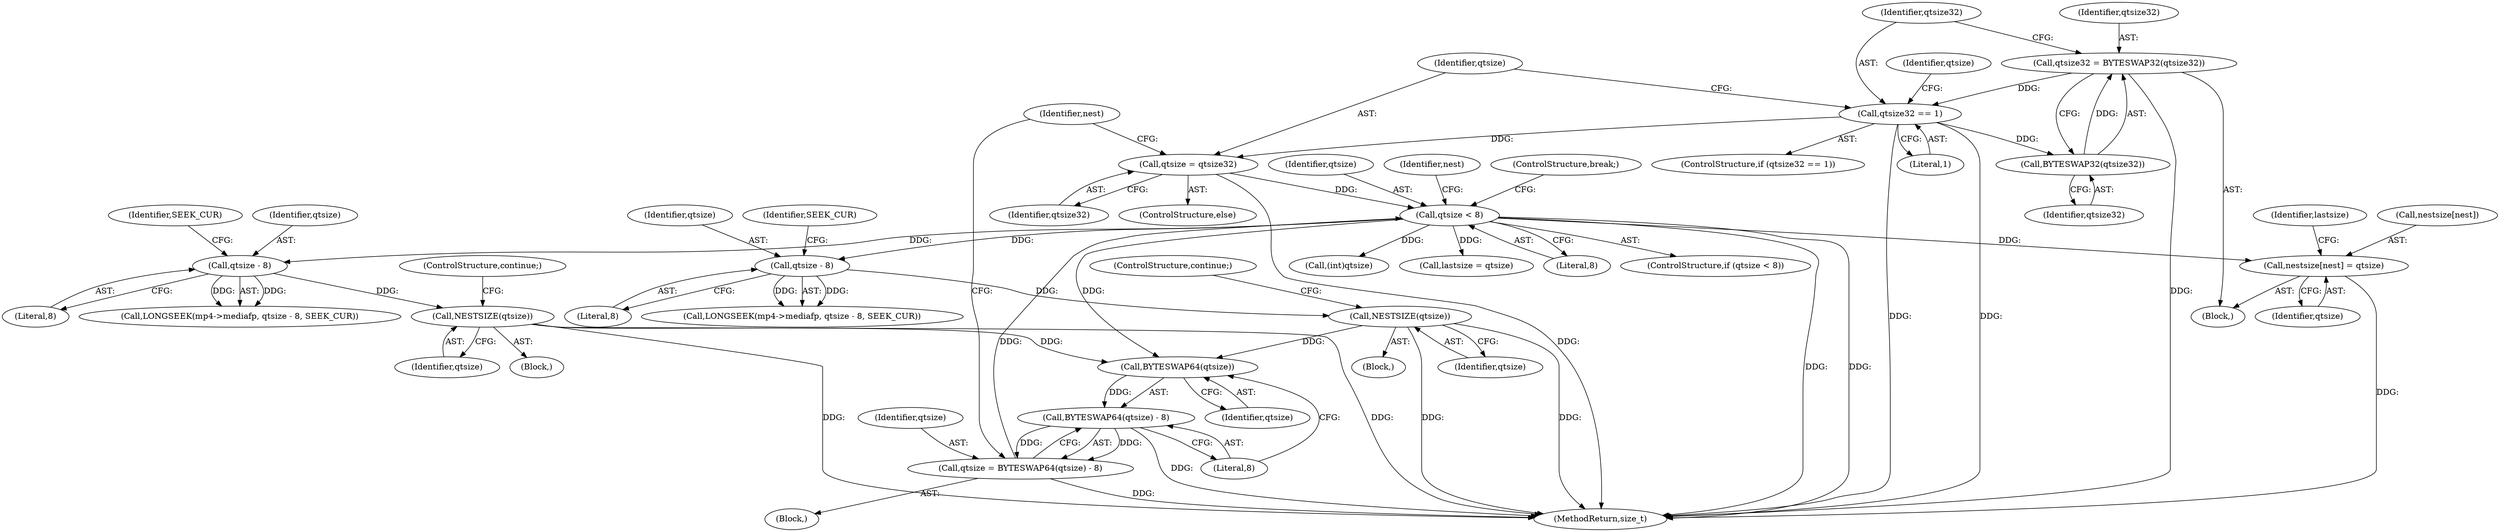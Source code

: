 digraph "1_gpmf-parser_341f12cd5b97ab419e53853ca00176457c9f1681_6@array" {
"1000238" [label="(Call,nestsize[nest] = qtsize)"];
"1000229" [label="(Call,qtsize < 8)"];
"1000216" [label="(Call,qtsize = BYTESWAP64(qtsize) - 8)"];
"1000218" [label="(Call,BYTESWAP64(qtsize) - 8)"];
"1000219" [label="(Call,BYTESWAP64(qtsize))"];
"1000409" [label="(Call,NESTSIZE(qtsize))"];
"1000405" [label="(Call,qtsize - 8)"];
"1000271" [label="(Call,NESTSIZE(qtsize))"];
"1000267" [label="(Call,qtsize - 8)"];
"1000223" [label="(Call,qtsize = qtsize32)"];
"1000204" [label="(Call,qtsize32 == 1)"];
"1000199" [label="(Call,qtsize32 = BYTESWAP32(qtsize32))"];
"1000201" [label="(Call,BYTESWAP32(qtsize32))"];
"1000361" [label="(Call,(int)qtsize)"];
"1000268" [label="(Identifier,qtsize)"];
"1000206" [label="(Literal,1)"];
"1000401" [label="(Call,LONGSEEK(mp4->mediafp, qtsize - 8, SEEK_CUR))"];
"1000220" [label="(Identifier,qtsize)"];
"1000244" [label="(Identifier,lastsize)"];
"1000219" [label="(Call,BYTESWAP64(qtsize))"];
"1000410" [label="(Identifier,qtsize)"];
"1000267" [label="(Call,qtsize - 8)"];
"1000405" [label="(Call,qtsize - 8)"];
"1000204" [label="(Call,qtsize32 == 1)"];
"1000243" [label="(Call,lastsize = qtsize)"];
"1000235" [label="(Identifier,nest)"];
"1000223" [label="(Call,qtsize = qtsize32)"];
"1000221" [label="(Literal,8)"];
"1000232" [label="(ControlStructure,break;)"];
"1000242" [label="(Identifier,qtsize)"];
"1000199" [label="(Call,qtsize32 = BYTESWAP32(qtsize32))"];
"1000225" [label="(Identifier,qtsize32)"];
"1000270" [label="(Identifier,SEEK_CUR)"];
"1000205" [label="(Identifier,qtsize32)"];
"1000207" [label="(Block,)"];
"1000178" [label="(Block,)"];
"1000230" [label="(Identifier,qtsize)"];
"1000407" [label="(Literal,8)"];
"1000411" [label="(ControlStructure,continue;)"];
"1000408" [label="(Identifier,SEEK_CUR)"];
"1000262" [label="(Block,)"];
"1000406" [label="(Identifier,qtsize)"];
"1000272" [label="(Identifier,qtsize)"];
"1000263" [label="(Call,LONGSEEK(mp4->mediafp, qtsize - 8, SEEK_CUR))"];
"1000227" [label="(Identifier,nest)"];
"1000216" [label="(Call,qtsize = BYTESWAP64(qtsize) - 8)"];
"1000269" [label="(Literal,8)"];
"1000200" [label="(Identifier,qtsize32)"];
"1000400" [label="(Block,)"];
"1000238" [label="(Call,nestsize[nest] = qtsize)"];
"1000224" [label="(Identifier,qtsize)"];
"1000231" [label="(Literal,8)"];
"1000239" [label="(Call,nestsize[nest])"];
"1000217" [label="(Identifier,qtsize)"];
"1000222" [label="(ControlStructure,else)"];
"1000210" [label="(Identifier,qtsize)"];
"1000228" [label="(ControlStructure,if (qtsize < 8))"];
"1000273" [label="(ControlStructure,continue;)"];
"1000218" [label="(Call,BYTESWAP64(qtsize) - 8)"];
"1000201" [label="(Call,BYTESWAP32(qtsize32))"];
"1000271" [label="(Call,NESTSIZE(qtsize))"];
"1000203" [label="(ControlStructure,if (qtsize32 == 1))"];
"1000423" [label="(MethodReturn,size_t)"];
"1000202" [label="(Identifier,qtsize32)"];
"1000409" [label="(Call,NESTSIZE(qtsize))"];
"1000229" [label="(Call,qtsize < 8)"];
"1000238" -> "1000178"  [label="AST: "];
"1000238" -> "1000242"  [label="CFG: "];
"1000239" -> "1000238"  [label="AST: "];
"1000242" -> "1000238"  [label="AST: "];
"1000244" -> "1000238"  [label="CFG: "];
"1000238" -> "1000423"  [label="DDG: "];
"1000229" -> "1000238"  [label="DDG: "];
"1000229" -> "1000228"  [label="AST: "];
"1000229" -> "1000231"  [label="CFG: "];
"1000230" -> "1000229"  [label="AST: "];
"1000231" -> "1000229"  [label="AST: "];
"1000232" -> "1000229"  [label="CFG: "];
"1000235" -> "1000229"  [label="CFG: "];
"1000229" -> "1000423"  [label="DDG: "];
"1000229" -> "1000423"  [label="DDG: "];
"1000229" -> "1000219"  [label="DDG: "];
"1000216" -> "1000229"  [label="DDG: "];
"1000223" -> "1000229"  [label="DDG: "];
"1000229" -> "1000243"  [label="DDG: "];
"1000229" -> "1000267"  [label="DDG: "];
"1000229" -> "1000361"  [label="DDG: "];
"1000229" -> "1000405"  [label="DDG: "];
"1000216" -> "1000207"  [label="AST: "];
"1000216" -> "1000218"  [label="CFG: "];
"1000217" -> "1000216"  [label="AST: "];
"1000218" -> "1000216"  [label="AST: "];
"1000227" -> "1000216"  [label="CFG: "];
"1000216" -> "1000423"  [label="DDG: "];
"1000218" -> "1000216"  [label="DDG: "];
"1000218" -> "1000216"  [label="DDG: "];
"1000218" -> "1000221"  [label="CFG: "];
"1000219" -> "1000218"  [label="AST: "];
"1000221" -> "1000218"  [label="AST: "];
"1000218" -> "1000423"  [label="DDG: "];
"1000219" -> "1000218"  [label="DDG: "];
"1000219" -> "1000220"  [label="CFG: "];
"1000220" -> "1000219"  [label="AST: "];
"1000221" -> "1000219"  [label="CFG: "];
"1000409" -> "1000219"  [label="DDG: "];
"1000271" -> "1000219"  [label="DDG: "];
"1000409" -> "1000400"  [label="AST: "];
"1000409" -> "1000410"  [label="CFG: "];
"1000410" -> "1000409"  [label="AST: "];
"1000411" -> "1000409"  [label="CFG: "];
"1000409" -> "1000423"  [label="DDG: "];
"1000409" -> "1000423"  [label="DDG: "];
"1000405" -> "1000409"  [label="DDG: "];
"1000405" -> "1000401"  [label="AST: "];
"1000405" -> "1000407"  [label="CFG: "];
"1000406" -> "1000405"  [label="AST: "];
"1000407" -> "1000405"  [label="AST: "];
"1000408" -> "1000405"  [label="CFG: "];
"1000405" -> "1000401"  [label="DDG: "];
"1000405" -> "1000401"  [label="DDG: "];
"1000271" -> "1000262"  [label="AST: "];
"1000271" -> "1000272"  [label="CFG: "];
"1000272" -> "1000271"  [label="AST: "];
"1000273" -> "1000271"  [label="CFG: "];
"1000271" -> "1000423"  [label="DDG: "];
"1000271" -> "1000423"  [label="DDG: "];
"1000267" -> "1000271"  [label="DDG: "];
"1000267" -> "1000263"  [label="AST: "];
"1000267" -> "1000269"  [label="CFG: "];
"1000268" -> "1000267"  [label="AST: "];
"1000269" -> "1000267"  [label="AST: "];
"1000270" -> "1000267"  [label="CFG: "];
"1000267" -> "1000263"  [label="DDG: "];
"1000267" -> "1000263"  [label="DDG: "];
"1000223" -> "1000222"  [label="AST: "];
"1000223" -> "1000225"  [label="CFG: "];
"1000224" -> "1000223"  [label="AST: "];
"1000225" -> "1000223"  [label="AST: "];
"1000227" -> "1000223"  [label="CFG: "];
"1000223" -> "1000423"  [label="DDG: "];
"1000204" -> "1000223"  [label="DDG: "];
"1000204" -> "1000203"  [label="AST: "];
"1000204" -> "1000206"  [label="CFG: "];
"1000205" -> "1000204"  [label="AST: "];
"1000206" -> "1000204"  [label="AST: "];
"1000210" -> "1000204"  [label="CFG: "];
"1000224" -> "1000204"  [label="CFG: "];
"1000204" -> "1000423"  [label="DDG: "];
"1000204" -> "1000423"  [label="DDG: "];
"1000204" -> "1000201"  [label="DDG: "];
"1000199" -> "1000204"  [label="DDG: "];
"1000199" -> "1000178"  [label="AST: "];
"1000199" -> "1000201"  [label="CFG: "];
"1000200" -> "1000199"  [label="AST: "];
"1000201" -> "1000199"  [label="AST: "];
"1000205" -> "1000199"  [label="CFG: "];
"1000199" -> "1000423"  [label="DDG: "];
"1000201" -> "1000199"  [label="DDG: "];
"1000201" -> "1000202"  [label="CFG: "];
"1000202" -> "1000201"  [label="AST: "];
}
